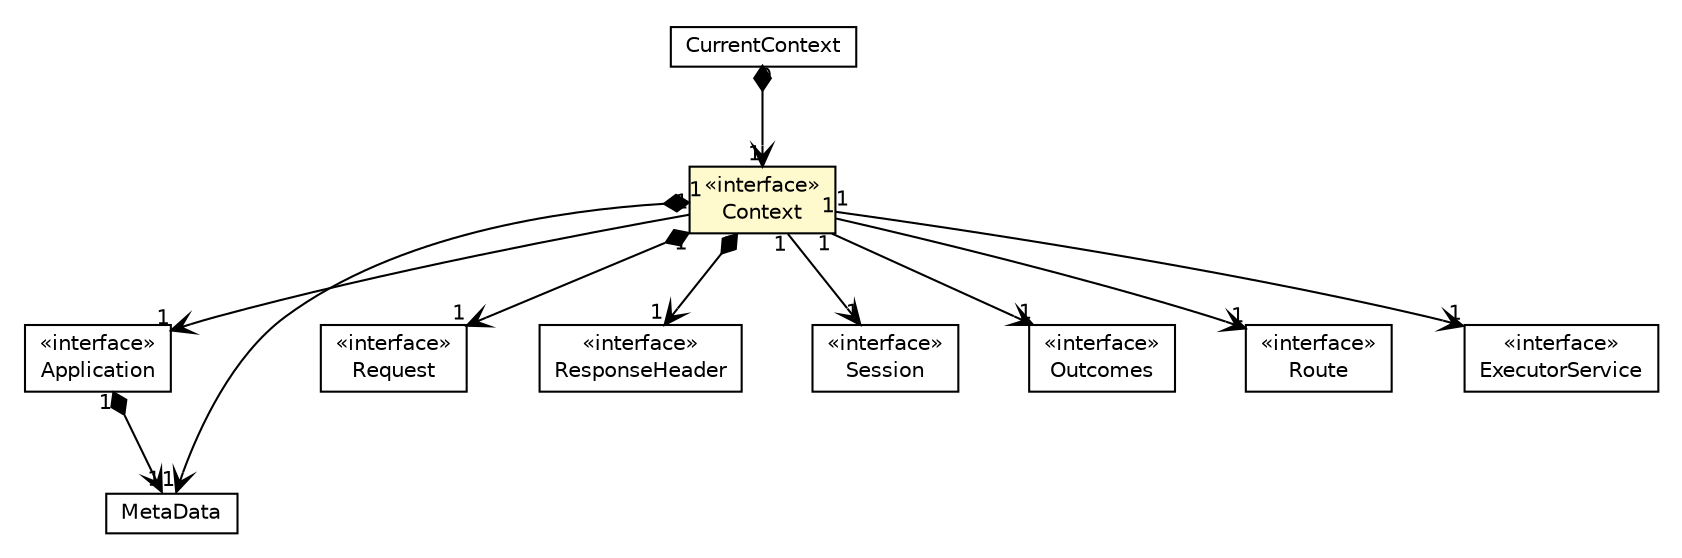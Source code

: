 #!/usr/local/bin/dot
#
# Class diagram 
# Generated by UMLGraph version R5_6-24-gf6e263 (http://www.umlgraph.org/)
#

digraph G {
	edge [fontname="Helvetica",fontsize=10,labelfontname="Helvetica",labelfontsize=10];
	node [fontname="Helvetica",fontsize=10,shape=plaintext];
	nodesep=0.25;
	ranksep=0.5;
	// io.werval.api.Application
	c11059 [label=<<table title="io.werval.api.Application" border="0" cellborder="1" cellspacing="0" cellpadding="2" port="p" href="../Application.html">
		<tr><td><table border="0" cellspacing="0" cellpadding="1">
<tr><td align="center" balign="center"> &#171;interface&#187; </td></tr>
<tr><td align="center" balign="center"> Application </td></tr>
		</table></td></tr>
		</table>>, URL="../Application.html", fontname="Helvetica", fontcolor="black", fontsize=10.0];
	// io.werval.api.MetaData
	c11066 [label=<<table title="io.werval.api.MetaData" border="0" cellborder="1" cellspacing="0" cellpadding="2" port="p" href="../MetaData.html">
		<tr><td><table border="0" cellspacing="0" cellpadding="1">
<tr><td align="center" balign="center"> MetaData </td></tr>
		</table></td></tr>
		</table>>, URL="../MetaData.html", fontname="Helvetica", fontcolor="black", fontsize=10.0];
	// io.werval.api.context.Context
	c11072 [label=<<table title="io.werval.api.context.Context" border="0" cellborder="1" cellspacing="0" cellpadding="2" port="p" bgcolor="lemonChiffon" href="./Context.html">
		<tr><td><table border="0" cellspacing="0" cellpadding="1">
<tr><td align="center" balign="center"> &#171;interface&#187; </td></tr>
<tr><td align="center" balign="center"> Context </td></tr>
		</table></td></tr>
		</table>>, URL="./Context.html", fontname="Helvetica", fontcolor="black", fontsize=10.0];
	// io.werval.api.context.CurrentContext
	c11073 [label=<<table title="io.werval.api.context.CurrentContext" border="0" cellborder="1" cellspacing="0" cellpadding="2" port="p" href="./CurrentContext.html">
		<tr><td><table border="0" cellspacing="0" cellpadding="1">
<tr><td align="center" balign="center"> CurrentContext </td></tr>
		</table></td></tr>
		</table>>, URL="./CurrentContext.html", fontname="Helvetica", fontcolor="black", fontsize=10.0];
	// io.werval.api.http.Request
	c11111 [label=<<table title="io.werval.api.http.Request" border="0" cellborder="1" cellspacing="0" cellpadding="2" port="p" href="../http/Request.html">
		<tr><td><table border="0" cellspacing="0" cellpadding="1">
<tr><td align="center" balign="center"> &#171;interface&#187; </td></tr>
<tr><td align="center" balign="center"> Request </td></tr>
		</table></td></tr>
		</table>>, URL="../http/Request.html", fontname="Helvetica", fontcolor="black", fontsize=10.0];
	// io.werval.api.http.ResponseHeader
	c11114 [label=<<table title="io.werval.api.http.ResponseHeader" border="0" cellborder="1" cellspacing="0" cellpadding="2" port="p" href="../http/ResponseHeader.html">
		<tr><td><table border="0" cellspacing="0" cellpadding="1">
<tr><td align="center" balign="center"> &#171;interface&#187; </td></tr>
<tr><td align="center" balign="center"> ResponseHeader </td></tr>
		</table></td></tr>
		</table>>, URL="../http/ResponseHeader.html", fontname="Helvetica", fontcolor="black", fontsize=10.0];
	// io.werval.api.http.Session
	c11115 [label=<<table title="io.werval.api.http.Session" border="0" cellborder="1" cellspacing="0" cellpadding="2" port="p" href="../http/Session.html">
		<tr><td><table border="0" cellspacing="0" cellpadding="1">
<tr><td align="center" balign="center"> &#171;interface&#187; </td></tr>
<tr><td align="center" balign="center"> Session </td></tr>
		</table></td></tr>
		</table>>, URL="../http/Session.html", fontname="Helvetica", fontcolor="black", fontsize=10.0];
	// io.werval.api.outcomes.Outcomes
	c11126 [label=<<table title="io.werval.api.outcomes.Outcomes" border="0" cellborder="1" cellspacing="0" cellpadding="2" port="p" href="../outcomes/Outcomes.html">
		<tr><td><table border="0" cellspacing="0" cellpadding="1">
<tr><td align="center" balign="center"> &#171;interface&#187; </td></tr>
<tr><td align="center" balign="center"> Outcomes </td></tr>
		</table></td></tr>
		</table>>, URL="../outcomes/Outcomes.html", fontname="Helvetica", fontcolor="black", fontsize=10.0];
	// io.werval.api.routes.Route
	c11136 [label=<<table title="io.werval.api.routes.Route" border="0" cellborder="1" cellspacing="0" cellpadding="2" port="p" href="../routes/Route.html">
		<tr><td><table border="0" cellspacing="0" cellpadding="1">
<tr><td align="center" balign="center"> &#171;interface&#187; </td></tr>
<tr><td align="center" balign="center"> Route </td></tr>
		</table></td></tr>
		</table>>, URL="../routes/Route.html", fontname="Helvetica", fontcolor="black", fontsize=10.0];
	// io.werval.api.Application NAVCOMPOSED io.werval.api.MetaData
	c11059:p -> c11066:p [taillabel="1", label="", headlabel="1", fontname="Helvetica", fontcolor="black", fontsize=10.0, color="black", arrowhead=open, arrowtail=diamond, dir=both];
	// io.werval.api.context.Context NAVASSOC io.werval.api.Application
	c11072:p -> c11059:p [taillabel="1", label="", headlabel="1", fontname="Helvetica", fontcolor="black", fontsize=10.0, color="black", arrowhead=open];
	// io.werval.api.context.Context NAVASSOC io.werval.api.http.Session
	c11072:p -> c11115:p [taillabel="1", label="", headlabel="1", fontname="Helvetica", fontcolor="black", fontsize=10.0, color="black", arrowhead=open];
	// io.werval.api.context.Context NAVASSOC io.werval.api.routes.Route
	c11072:p -> c11136:p [taillabel="1", label="", headlabel="1", fontname="Helvetica", fontcolor="black", fontsize=10.0, color="black", arrowhead=open];
	// io.werval.api.context.Context NAVASSOC io.werval.api.outcomes.Outcomes
	c11072:p -> c11126:p [taillabel="1", label="", headlabel="1", fontname="Helvetica", fontcolor="black", fontsize=10.0, color="black", arrowhead=open];
	// io.werval.api.context.Context NAVASSOC java.util.concurrent.ExecutorService
	c11072:p -> c11246:p [taillabel="1", label="", headlabel="1", fontname="Helvetica", fontcolor="black", fontsize=10.0, color="black", arrowhead=open];
	// io.werval.api.context.Context NAVCOMPOSED io.werval.api.http.Request
	c11072:p -> c11111:p [taillabel="1", label="", headlabel="1", fontname="Helvetica", fontcolor="black", fontsize=10.0, color="black", arrowhead=open, arrowtail=diamond, dir=both];
	// io.werval.api.context.Context NAVCOMPOSED io.werval.api.http.ResponseHeader
	c11072:p -> c11114:p [taillabel="1", label="", headlabel="1", fontname="Helvetica", fontcolor="black", fontsize=10.0, color="black", arrowhead=open, arrowtail=diamond, dir=both];
	// io.werval.api.context.Context NAVCOMPOSED io.werval.api.MetaData
	c11072:p -> c11066:p [taillabel="1", label="", headlabel="1", fontname="Helvetica", fontcolor="black", fontsize=10.0, color="black", arrowhead=open, arrowtail=diamond, dir=both];
	// io.werval.api.context.CurrentContext NAVCOMPOSED io.werval.api.context.Context
	c11073:p -> c11072:p [taillabel="0", label="", headlabel="1", fontname="Helvetica", fontcolor="black", fontsize=10.0, color="black", arrowhead=open, arrowtail=diamond, dir=both];
	// java.util.concurrent.ExecutorService
	c11246 [label=<<table title="java.util.concurrent.ExecutorService" border="0" cellborder="1" cellspacing="0" cellpadding="2" port="p" href="http://docs.oracle.com/javase/8/docs/api/java/util/concurrent/ExecutorService.html">
		<tr><td><table border="0" cellspacing="0" cellpadding="1">
<tr><td align="center" balign="center"> &#171;interface&#187; </td></tr>
<tr><td align="center" balign="center"> ExecutorService </td></tr>
		</table></td></tr>
		</table>>, URL="http://docs.oracle.com/javase/8/docs/api/java/util/concurrent/ExecutorService.html", fontname="Helvetica", fontcolor="black", fontsize=10.0];
}

